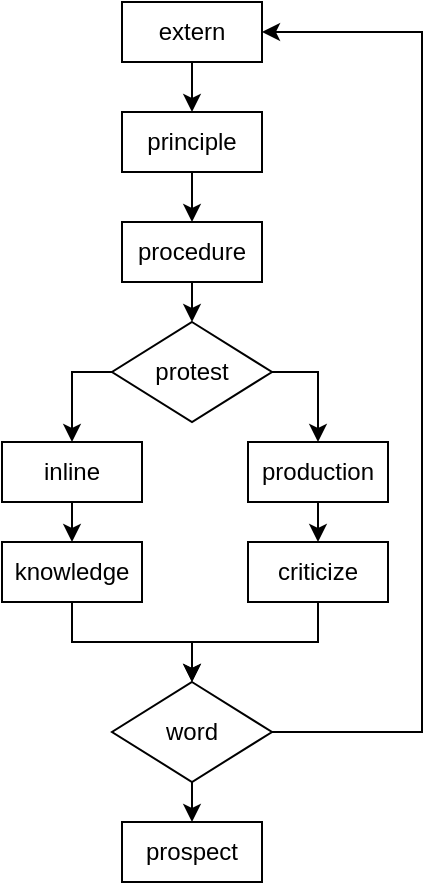 <mxfile version="12.2.4" pages="1"><diagram id="jexkNv1uGO0fV867JlTy" name="Page-1"><mxGraphModel dx="787" dy="1634" grid="1" gridSize="10" guides="1" tooltips="1" connect="1" arrows="1" fold="1" page="1" pageScale="1" pageWidth="827" pageHeight="1169" math="0" shadow="0"><root><mxCell id="0"/><mxCell id="1" parent="0"/><mxCell id="40" style="edgeStyle=orthogonalEdgeStyle;rounded=0;orthogonalLoop=1;jettySize=auto;html=1;exitX=0.5;exitY=1;exitDx=0;exitDy=0;entryX=0.5;entryY=0;entryDx=0;entryDy=0;shadow=0;" parent="1" source="3" target="39" edge="1"><mxGeometry relative="1" as="geometry"/></mxCell><mxCell id="3" value="extern" style="rounded=0;whiteSpace=wrap;html=1;shadow=0;" parent="1" vertex="1"><mxGeometry x="280" y="-1130" width="70" height="30" as="geometry"/></mxCell><mxCell id="38" style="edgeStyle=orthogonalEdgeStyle;rounded=0;orthogonalLoop=1;jettySize=auto;html=1;exitX=0.5;exitY=1;exitDx=0;exitDy=0;entryX=0.5;entryY=0;entryDx=0;entryDy=0;shadow=0;" parent="1" source="4" target="5" edge="1"><mxGeometry relative="1" as="geometry"/></mxCell><mxCell id="4" value="procedure" style="rounded=0;whiteSpace=wrap;html=1;shadow=0;" parent="1" vertex="1"><mxGeometry x="280" y="-1020" width="70" height="30" as="geometry"/></mxCell><mxCell id="19" style="edgeStyle=orthogonalEdgeStyle;rounded=0;orthogonalLoop=1;jettySize=auto;html=1;exitX=0;exitY=0.5;exitDx=0;exitDy=0;shadow=0;" parent="1" source="5" target="6" edge="1"><mxGeometry relative="1" as="geometry"/></mxCell><mxCell id="20" style="edgeStyle=orthogonalEdgeStyle;rounded=0;orthogonalLoop=1;jettySize=auto;html=1;exitX=1;exitY=0.5;exitDx=0;exitDy=0;entryX=0.5;entryY=0;entryDx=0;entryDy=0;shadow=0;" parent="1" source="5" target="8" edge="1"><mxGeometry relative="1" as="geometry"/></mxCell><mxCell id="5" value="protest" style="rhombus;whiteSpace=wrap;html=1;shadow=0;" parent="1" vertex="1"><mxGeometry x="275" y="-970" width="80" height="50" as="geometry"/></mxCell><mxCell id="33" style="edgeStyle=orthogonalEdgeStyle;rounded=0;orthogonalLoop=1;jettySize=auto;html=1;exitX=0.5;exitY=1;exitDx=0;exitDy=0;entryX=0.5;entryY=0;entryDx=0;entryDy=0;shadow=0;" parent="1" source="6" target="7" edge="1"><mxGeometry relative="1" as="geometry"/></mxCell><mxCell id="6" value="inline" style="rounded=0;whiteSpace=wrap;html=1;shadow=0;" parent="1" vertex="1"><mxGeometry x="220" y="-910" width="70" height="30" as="geometry"/></mxCell><mxCell id="27" style="edgeStyle=orthogonalEdgeStyle;rounded=0;orthogonalLoop=1;jettySize=auto;html=1;entryX=0.5;entryY=0;entryDx=0;entryDy=0;shadow=0;" parent="1" source="7" target="10" edge="1"><mxGeometry relative="1" as="geometry"/></mxCell><mxCell id="7" value="knowledge" style="rounded=0;whiteSpace=wrap;html=1;shadow=0;" parent="1" vertex="1"><mxGeometry x="220" y="-860" width="70" height="30" as="geometry"/></mxCell><mxCell id="36" style="edgeStyle=orthogonalEdgeStyle;rounded=0;orthogonalLoop=1;jettySize=auto;html=1;exitX=0.5;exitY=1;exitDx=0;exitDy=0;entryX=0.5;entryY=0;entryDx=0;entryDy=0;shadow=0;" parent="1" source="8" target="9" edge="1"><mxGeometry relative="1" as="geometry"/></mxCell><mxCell id="8" value="production" style="rounded=0;whiteSpace=wrap;html=1;shadow=0;" parent="1" vertex="1"><mxGeometry x="343" y="-910" width="70" height="30" as="geometry"/></mxCell><mxCell id="28" style="edgeStyle=orthogonalEdgeStyle;rounded=0;orthogonalLoop=1;jettySize=auto;html=1;entryX=0.5;entryY=0;entryDx=0;entryDy=0;shadow=0;" parent="1" source="9" target="10" edge="1"><mxGeometry relative="1" as="geometry"/></mxCell><mxCell id="9" value="criticize" style="rounded=0;whiteSpace=wrap;html=1;shadow=0;" parent="1" vertex="1"><mxGeometry x="343" y="-860" width="70" height="30" as="geometry"/></mxCell><mxCell id="29" style="edgeStyle=orthogonalEdgeStyle;rounded=0;orthogonalLoop=1;jettySize=auto;html=1;exitX=0.5;exitY=1;exitDx=0;exitDy=0;entryX=0.5;entryY=0;entryDx=0;entryDy=0;shadow=0;" parent="1" source="10" target="11" edge="1"><mxGeometry relative="1" as="geometry"/></mxCell><mxCell id="42" style="edgeStyle=orthogonalEdgeStyle;rounded=0;orthogonalLoop=1;jettySize=auto;html=1;exitX=1;exitY=0.5;exitDx=0;exitDy=0;entryX=1;entryY=0.5;entryDx=0;entryDy=0;shadow=0;" parent="1" source="10" target="3" edge="1"><mxGeometry relative="1" as="geometry"><Array as="points"><mxPoint x="430" y="-765"/><mxPoint x="430" y="-1115"/></Array></mxGeometry></mxCell><mxCell id="10" value="word" style="rhombus;whiteSpace=wrap;html=1;shadow=0;" parent="1" vertex="1"><mxGeometry x="275" y="-790" width="80" height="50" as="geometry"/></mxCell><mxCell id="11" value="prospect" style="rounded=0;whiteSpace=wrap;html=1;shadow=0;" parent="1" vertex="1"><mxGeometry x="280" y="-720" width="70" height="30" as="geometry"/></mxCell><mxCell id="41" style="edgeStyle=orthogonalEdgeStyle;rounded=0;orthogonalLoop=1;jettySize=auto;html=1;exitX=0.5;exitY=1;exitDx=0;exitDy=0;entryX=0.5;entryY=0;entryDx=0;entryDy=0;shadow=0;" parent="1" source="39" target="4" edge="1"><mxGeometry relative="1" as="geometry"/></mxCell><mxCell id="39" value="principle" style="rounded=0;whiteSpace=wrap;html=1;shadow=0;" parent="1" vertex="1"><mxGeometry x="280" y="-1075" width="70" height="30" as="geometry"/></mxCell></root></mxGraphModel></diagram></mxfile>